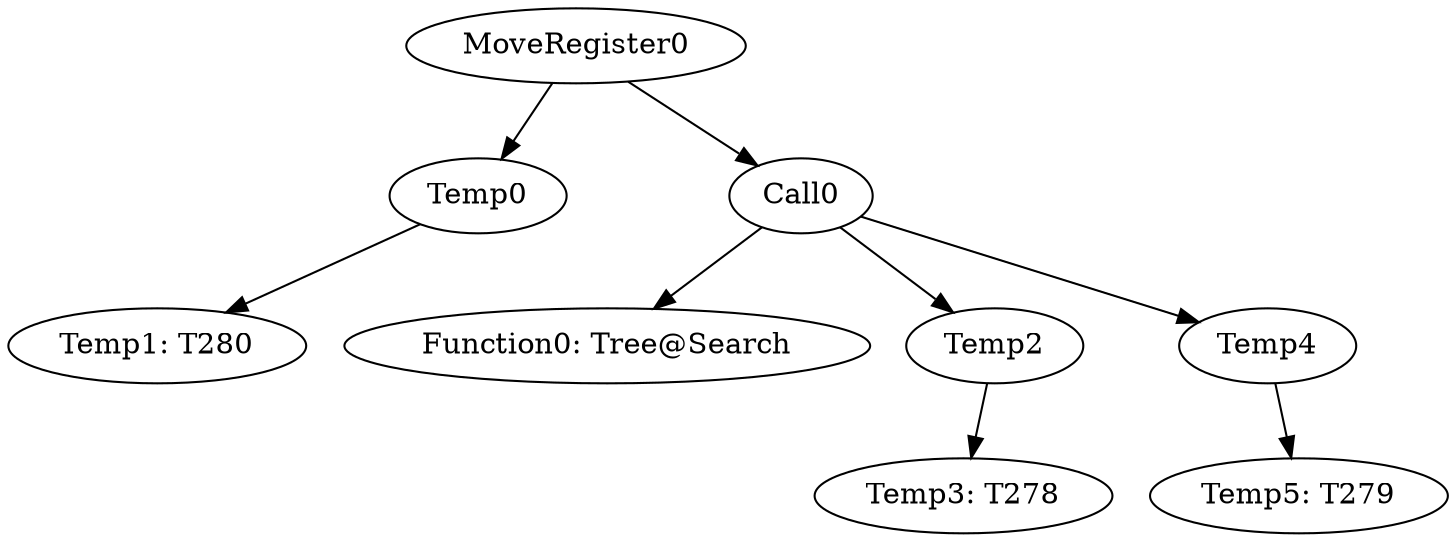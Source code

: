 digraph {
	ordering = out;
	Temp0 -> "Temp1: T280";
	Temp2 -> "Temp3: T278";
	MoveRegister0 -> Temp0;
	MoveRegister0 -> Call0;
	Temp4 -> "Temp5: T279";
	Call0 -> "Function0: Tree@Search";
	Call0 -> Temp2;
	Call0 -> Temp4;
}


